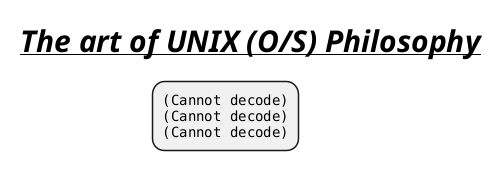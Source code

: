 @startmindmap
title =<i><b><u>The art of UNIX (O/S) Philosophy
*:<img:images/img_65.png{scale=1.01}>
<img:images/img_66.png{scale=1}>
<img:images/img_67.png{scale=1}>;
@endmindmap
